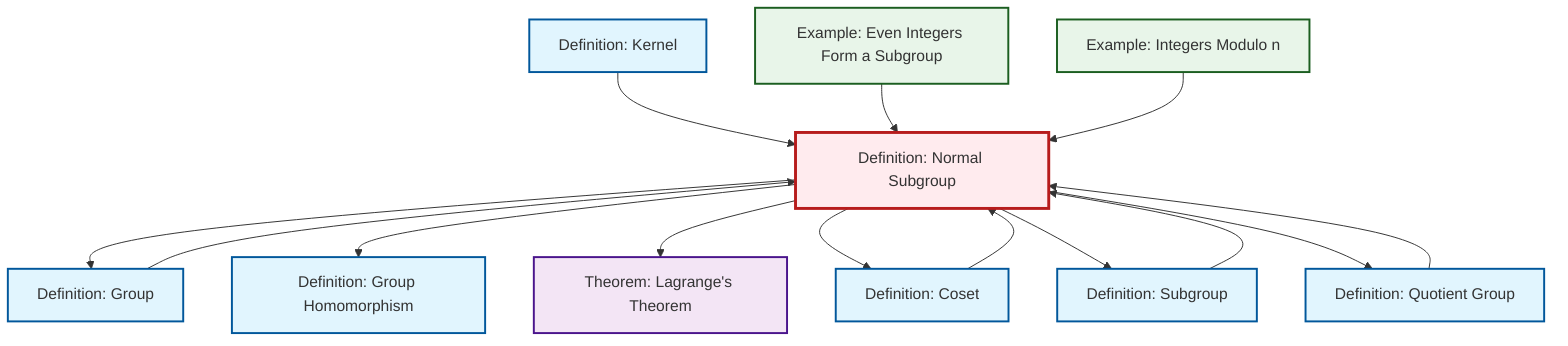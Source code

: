 graph TD
    classDef definition fill:#e1f5fe,stroke:#01579b,stroke-width:2px
    classDef theorem fill:#f3e5f5,stroke:#4a148c,stroke-width:2px
    classDef axiom fill:#fff3e0,stroke:#e65100,stroke-width:2px
    classDef example fill:#e8f5e9,stroke:#1b5e20,stroke-width:2px
    classDef current fill:#ffebee,stroke:#b71c1c,stroke-width:3px
    def-kernel["Definition: Kernel"]:::definition
    ex-even-integers-subgroup["Example: Even Integers Form a Subgroup"]:::example
    def-coset["Definition: Coset"]:::definition
    def-homomorphism["Definition: Group Homomorphism"]:::definition
    def-normal-subgroup["Definition: Normal Subgroup"]:::definition
    ex-quotient-integers-mod-n["Example: Integers Modulo n"]:::example
    def-quotient-group["Definition: Quotient Group"]:::definition
    def-subgroup["Definition: Subgroup"]:::definition
    def-group["Definition: Group"]:::definition
    thm-lagrange["Theorem: Lagrange's Theorem"]:::theorem
    def-quotient-group --> def-normal-subgroup
    def-normal-subgroup --> def-group
    def-normal-subgroup --> def-homomorphism
    def-normal-subgroup --> thm-lagrange
    def-kernel --> def-normal-subgroup
    def-coset --> def-normal-subgroup
    def-normal-subgroup --> def-coset
    def-normal-subgroup --> def-subgroup
    def-subgroup --> def-normal-subgroup
    def-group --> def-normal-subgroup
    ex-even-integers-subgroup --> def-normal-subgroup
    ex-quotient-integers-mod-n --> def-normal-subgroup
    def-normal-subgroup --> def-quotient-group
    class def-normal-subgroup current